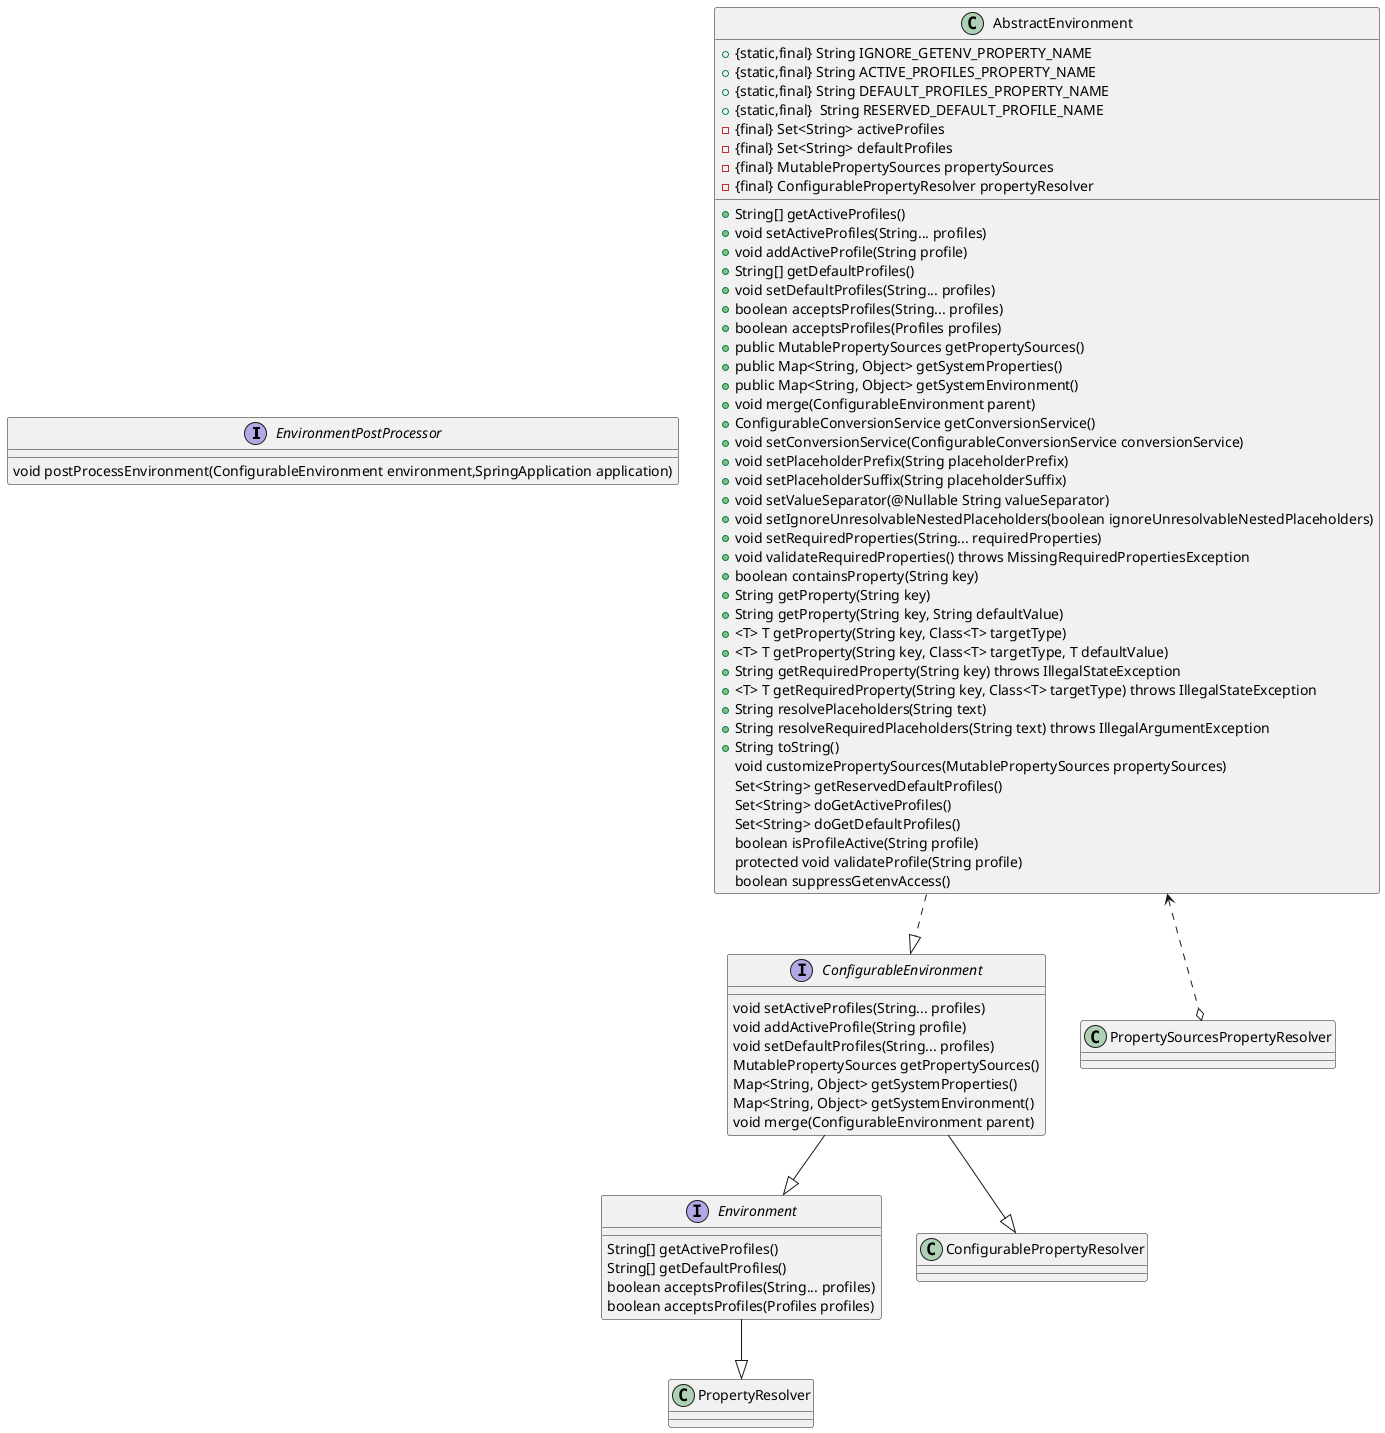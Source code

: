@startuml
interface EnvironmentPostProcessor{
void postProcessEnvironment(ConfigurableEnvironment environment,SpringApplication application)
}
class AbstractEnvironment{
    +{static,final} String IGNORE_GETENV_PROPERTY_NAME
    +{static,final} String ACTIVE_PROFILES_PROPERTY_NAME
    +{static,final} String DEFAULT_PROFILES_PROPERTY_NAME
    +{static,final}  String RESERVED_DEFAULT_PROFILE_NAME
    -{final} Set<String> activeProfiles
    -{final} Set<String> defaultProfiles
    -{final} MutablePropertySources propertySources
    -{final} ConfigurablePropertyResolver propertyResolver
    + String[] getActiveProfiles()
    + void setActiveProfiles(String... profiles)
    + void addActiveProfile(String profile)
    + String[] getDefaultProfiles()
    + void setDefaultProfiles(String... profiles)
    + boolean acceptsProfiles(String... profiles)
    + boolean acceptsProfiles(Profiles profiles)
    + public MutablePropertySources getPropertySources()
    + public Map<String, Object> getSystemProperties()
    + public Map<String, Object> getSystemEnvironment()
    + void merge(ConfigurableEnvironment parent)
    + ConfigurableConversionService getConversionService()
    + void setConversionService(ConfigurableConversionService conversionService)
    + void setPlaceholderPrefix(String placeholderPrefix)
    + void setPlaceholderSuffix(String placeholderSuffix)
    + void setValueSeparator(@Nullable String valueSeparator)
    + void setIgnoreUnresolvableNestedPlaceholders(boolean ignoreUnresolvableNestedPlaceholders)
    + void setRequiredProperties(String... requiredProperties)
    + void validateRequiredProperties() throws MissingRequiredPropertiesException
    + boolean containsProperty(String key)
    + String getProperty(String key)
    + String getProperty(String key, String defaultValue)
    + <T> T getProperty(String key, Class<T> targetType)
    + <T> T getProperty(String key, Class<T> targetType, T defaultValue)
    + String getRequiredProperty(String key) throws IllegalStateException
    + <T> T getRequiredProperty(String key, Class<T> targetType) throws IllegalStateException
    + String resolvePlaceholders(String text)
    + String resolveRequiredPlaceholders(String text) throws IllegalArgumentException
    + String toString()
      void customizePropertySources(MutablePropertySources propertySources)
      Set<String> getReservedDefaultProfiles()
      Set<String> doGetActiveProfiles()
      Set<String> doGetDefaultProfiles()
      boolean isProfileActive(String profile)
      protected void validateProfile(String profile)
      boolean suppressGetenvAccess()


}
interface ConfigurableEnvironment{
    void setActiveProfiles(String... profiles)
    void addActiveProfile(String profile)
    void setDefaultProfiles(String... profiles)
    MutablePropertySources getPropertySources()
    Map<String, Object> getSystemProperties()
    Map<String, Object> getSystemEnvironment()
    void merge(ConfigurableEnvironment parent)
}
interface Environment{
    String[] getActiveProfiles()
    String[] getDefaultProfiles()
    boolean acceptsProfiles(String... profiles)
    boolean acceptsProfiles(Profiles profiles)
}
ConfigurableEnvironment --|>ConfigurablePropertyResolver
ConfigurableEnvironment --|>Environment
Environment --|>PropertyResolver
AbstractEnvironment ..|>ConfigurableEnvironment
AbstractEnvironment <..o PropertySourcesPropertyResolver
@enduml